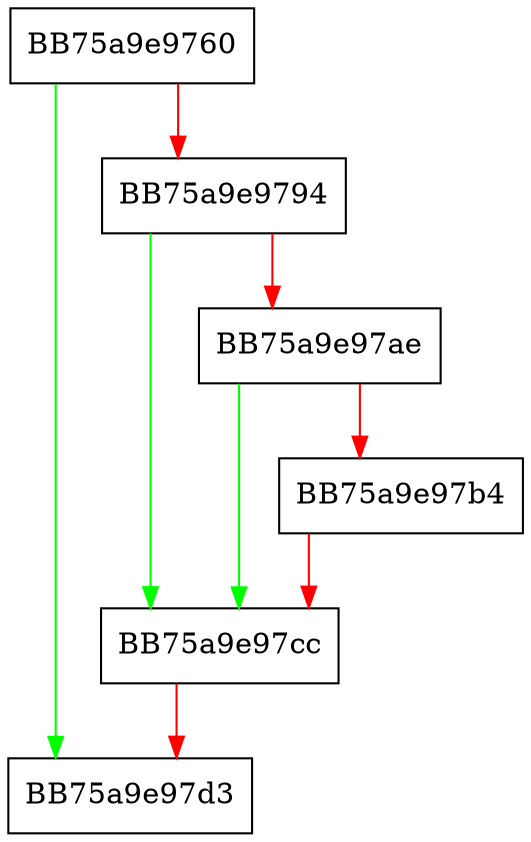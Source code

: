 digraph GetSize {
  node [shape="box"];
  graph [splines=ortho];
  BB75a9e9760 -> BB75a9e97d3 [color="green"];
  BB75a9e9760 -> BB75a9e9794 [color="red"];
  BB75a9e9794 -> BB75a9e97cc [color="green"];
  BB75a9e9794 -> BB75a9e97ae [color="red"];
  BB75a9e97ae -> BB75a9e97cc [color="green"];
  BB75a9e97ae -> BB75a9e97b4 [color="red"];
  BB75a9e97b4 -> BB75a9e97cc [color="red"];
  BB75a9e97cc -> BB75a9e97d3 [color="red"];
}
